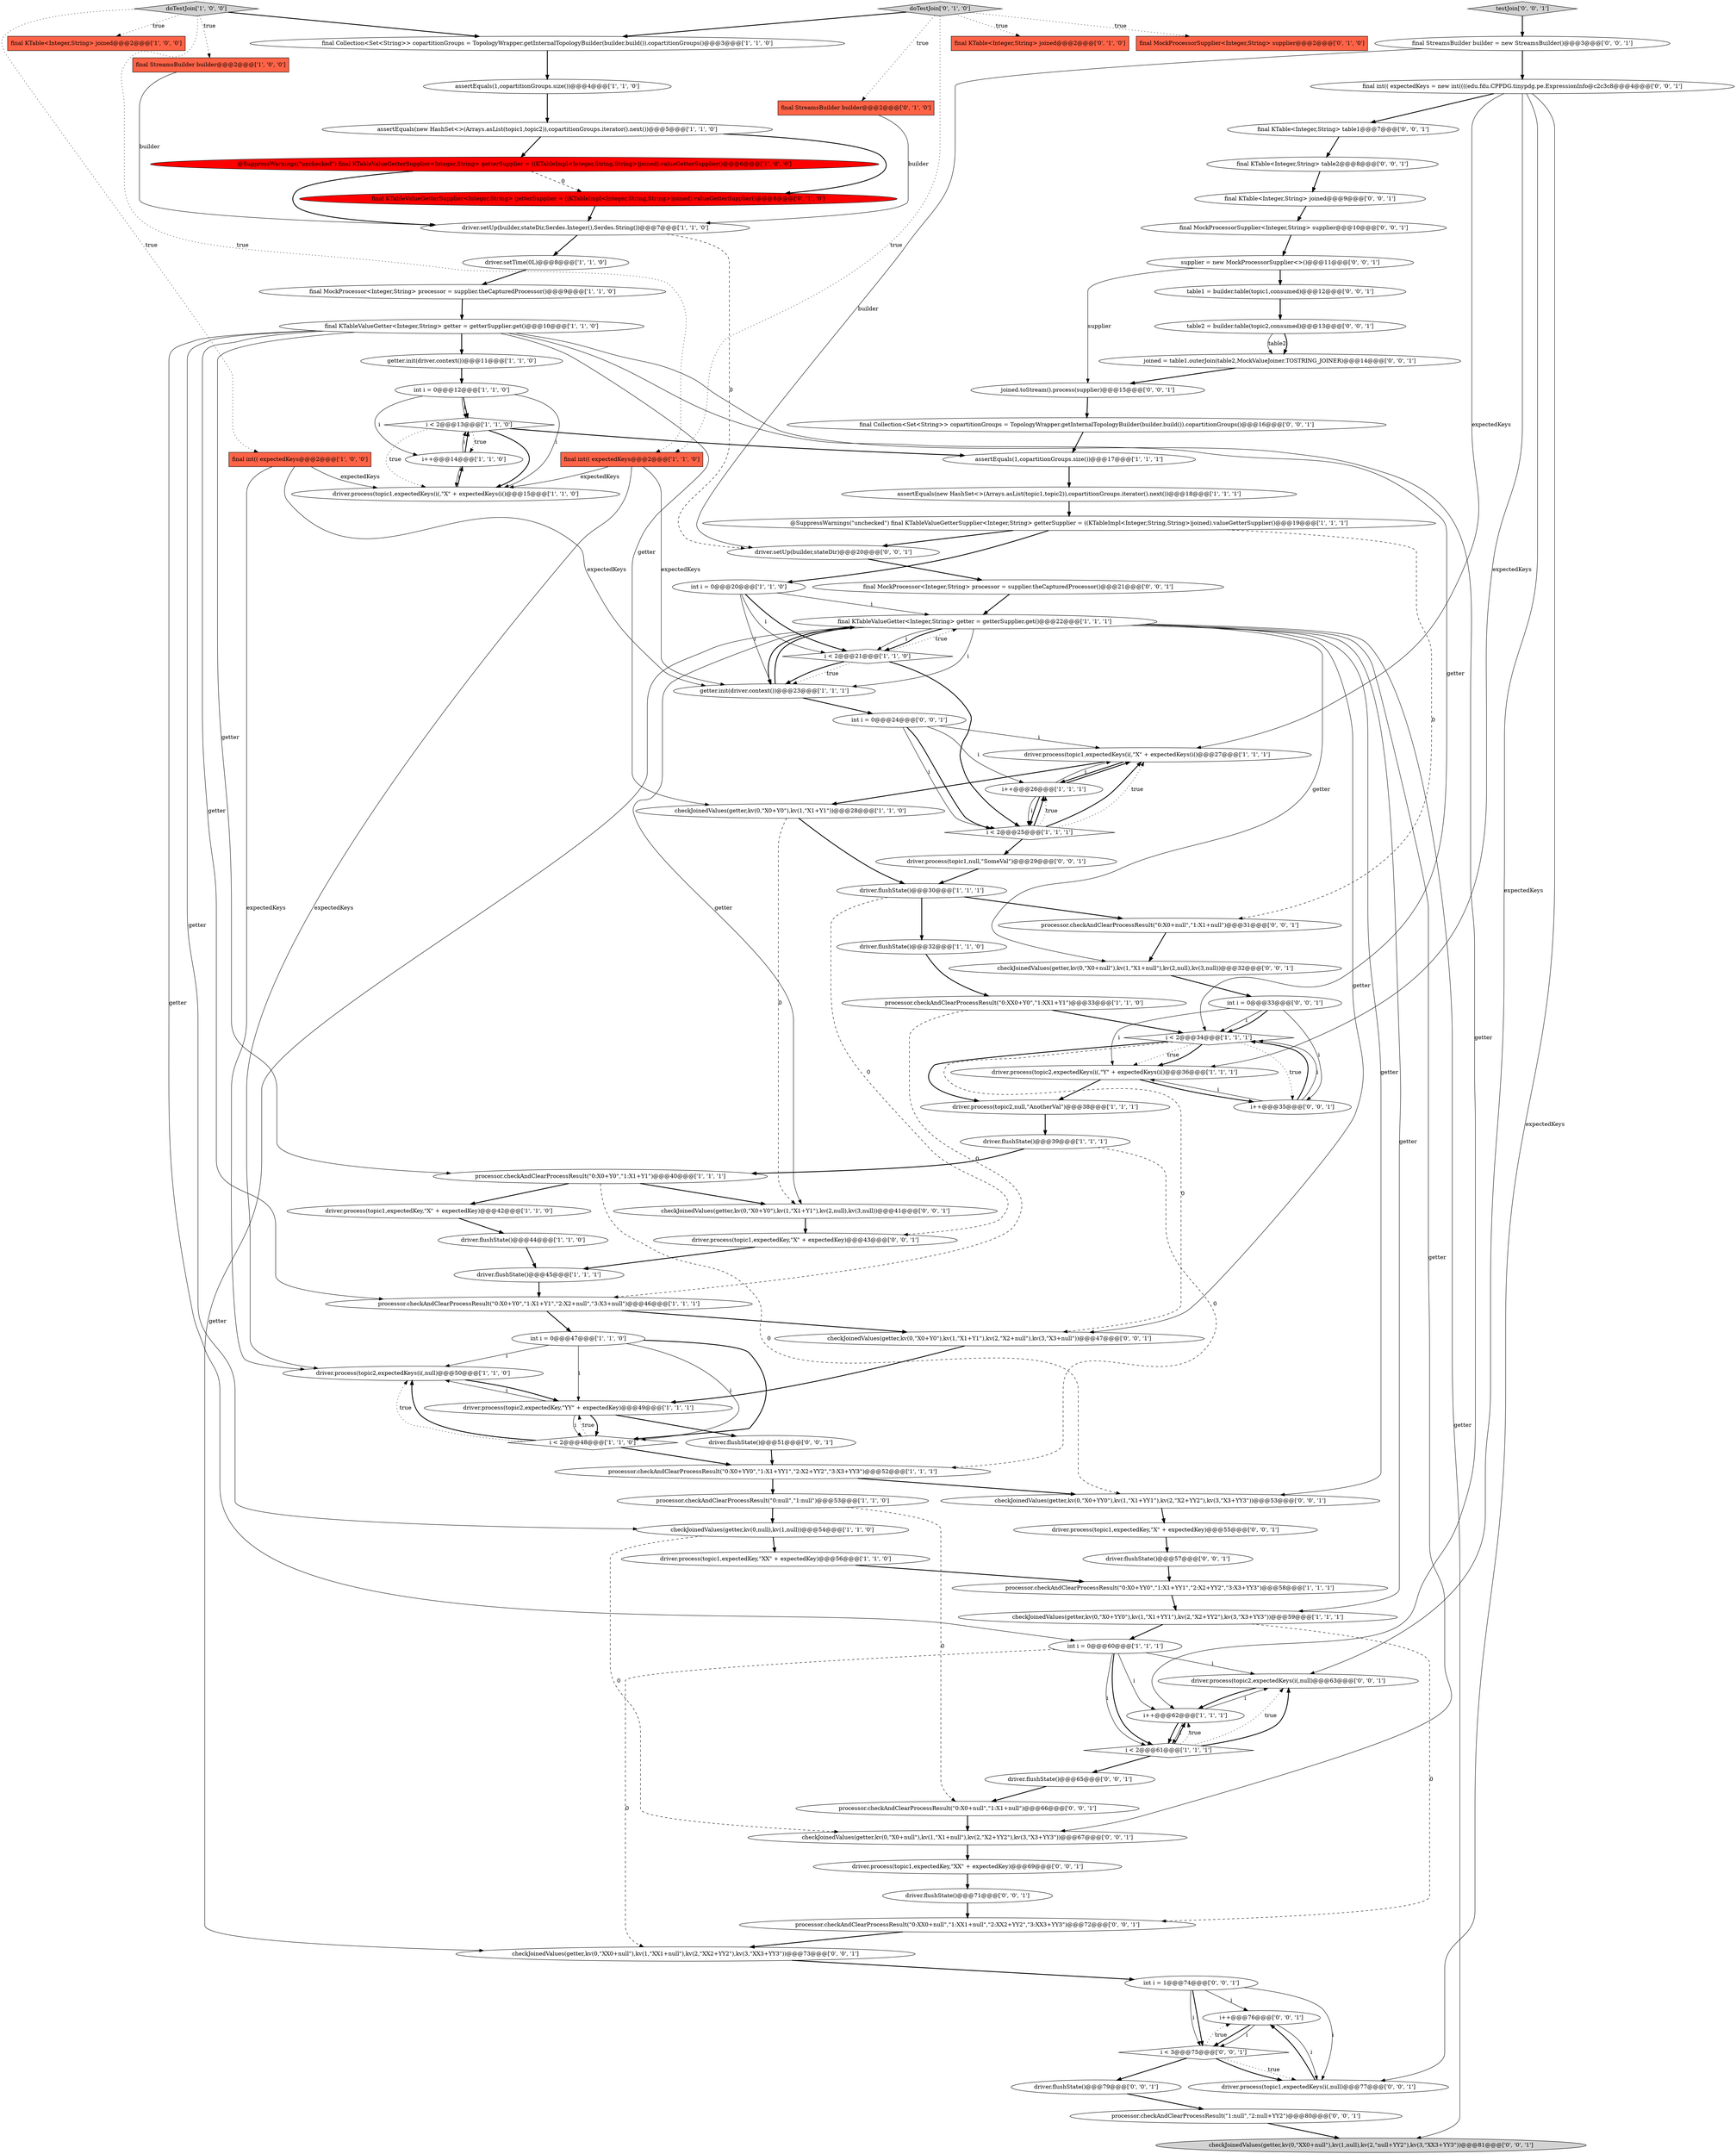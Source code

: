 digraph {
93 [style = filled, label = "checkJoinedValues(getter,kv(0,\"X0+Y0\"),kv(1,\"X1+Y1\"),kv(2,null),kv(3,null))@@@41@@@['0', '0', '1']", fillcolor = white, shape = ellipse image = "AAA0AAABBB3BBB"];
101 [style = filled, label = "processor.checkAndClearProcessResult(\"1:null\",\"2:null+YY2\")@@@80@@@['0', '0', '1']", fillcolor = white, shape = ellipse image = "AAA0AAABBB3BBB"];
80 [style = filled, label = "checkJoinedValues(getter,kv(0,\"XX0+null\"),kv(1,null),kv(2,\"null+YY2\"),kv(3,\"XX3+YY3\"))@@@81@@@['0', '0', '1']", fillcolor = lightgray, shape = ellipse image = "AAA0AAABBB3BBB"];
94 [style = filled, label = "final MockProcessorSupplier<Integer,String> supplier@@@10@@@['0', '0', '1']", fillcolor = white, shape = ellipse image = "AAA0AAABBB3BBB"];
58 [style = filled, label = "doTestJoin['0', '1', '0']", fillcolor = lightgray, shape = diamond image = "AAA0AAABBB2BBB"];
29 [style = filled, label = "i < 2@@@13@@@['1', '1', '0']", fillcolor = white, shape = diamond image = "AAA0AAABBB1BBB"];
97 [style = filled, label = "supplier = new MockProcessorSupplier<>()@@@11@@@['0', '0', '1']", fillcolor = white, shape = ellipse image = "AAA0AAABBB3BBB"];
11 [style = filled, label = "final int(( expectedKeys@@@2@@@['1', '0', '0']", fillcolor = tomato, shape = box image = "AAA0AAABBB1BBB"];
8 [style = filled, label = "driver.process(topic1,expectedKey,\"XX\" + expectedKey)@@@56@@@['1', '1', '0']", fillcolor = white, shape = ellipse image = "AAA0AAABBB1BBB"];
41 [style = filled, label = "checkJoinedValues(getter,kv(0,\"X0+YY0\"),kv(1,\"X1+YY1\"),kv(2,\"X2+YY2\"),kv(3,\"X3+YY3\"))@@@59@@@['1', '1', '1']", fillcolor = white, shape = ellipse image = "AAA0AAABBB1BBB"];
65 [style = filled, label = "int i = 0@@@33@@@['0', '0', '1']", fillcolor = white, shape = ellipse image = "AAA0AAABBB3BBB"];
7 [style = filled, label = "driver.flushState()@@@39@@@['1', '1', '1']", fillcolor = white, shape = ellipse image = "AAA0AAABBB1BBB"];
21 [style = filled, label = "driver.flushState()@@@44@@@['1', '1', '0']", fillcolor = white, shape = ellipse image = "AAA0AAABBB1BBB"];
32 [style = filled, label = "final Collection<Set<String>> copartitionGroups = TopologyWrapper.getInternalTopologyBuilder(builder.build()).copartitionGroups()@@@3@@@['1', '1', '0']", fillcolor = white, shape = ellipse image = "AAA0AAABBB1BBB"];
20 [style = filled, label = "processor.checkAndClearProcessResult(\"0:X0+Y0\",\"1:X1+Y1\")@@@40@@@['1', '1', '1']", fillcolor = white, shape = ellipse image = "AAA0AAABBB1BBB"];
85 [style = filled, label = "checkJoinedValues(getter,kv(0,\"XX0+null\"),kv(1,\"XX1+null\"),kv(2,\"XX2+YY2\"),kv(3,\"XX3+YY3\"))@@@73@@@['0', '0', '1']", fillcolor = white, shape = ellipse image = "AAA0AAABBB3BBB"];
14 [style = filled, label = "getter.init(driver.context())@@@23@@@['1', '1', '1']", fillcolor = white, shape = ellipse image = "AAA0AAABBB1BBB"];
74 [style = filled, label = "driver.setUp(builder,stateDir)@@@20@@@['0', '0', '1']", fillcolor = white, shape = ellipse image = "AAA0AAABBB3BBB"];
49 [style = filled, label = "assertEquals(1,copartitionGroups.size())@@@4@@@['1', '1', '0']", fillcolor = white, shape = ellipse image = "AAA0AAABBB1BBB"];
50 [style = filled, label = "driver.flushState()@@@45@@@['1', '1', '1']", fillcolor = white, shape = ellipse image = "AAA0AAABBB1BBB"];
81 [style = filled, label = "processor.checkAndClearProcessResult(\"0:XX0+null\",\"1:XX1+null\",\"2:XX2+YY2\",\"3:XX3+YY3\")@@@72@@@['0', '0', '1']", fillcolor = white, shape = ellipse image = "AAA0AAABBB3BBB"];
100 [style = filled, label = "driver.process(topic1,null,\"SomeVal\")@@@29@@@['0', '0', '1']", fillcolor = white, shape = ellipse image = "AAA0AAABBB3BBB"];
22 [style = filled, label = "processor.checkAndClearProcessResult(\"0:X0+YY0\",\"1:X1+YY1\",\"2:X2+YY2\",\"3:X3+YY3\")@@@58@@@['1', '1', '1']", fillcolor = white, shape = ellipse image = "AAA0AAABBB1BBB"];
36 [style = filled, label = "final int(( expectedKeys@@@2@@@['1', '1', '0']", fillcolor = tomato, shape = box image = "AAA0AAABBB1BBB"];
82 [style = filled, label = "processor.checkAndClearProcessResult(\"0:X0+null\",\"1:X1+null\")@@@31@@@['0', '0', '1']", fillcolor = white, shape = ellipse image = "AAA0AAABBB3BBB"];
79 [style = filled, label = "driver.process(topic1,expectedKey,\"XX\" + expectedKey)@@@69@@@['0', '0', '1']", fillcolor = white, shape = ellipse image = "AAA0AAABBB3BBB"];
89 [style = filled, label = "final Collection<Set<String>> copartitionGroups = TopologyWrapper.getInternalTopologyBuilder(builder.build()).copartitionGroups()@@@16@@@['0', '0', '1']", fillcolor = white, shape = ellipse image = "AAA0AAABBB3BBB"];
3 [style = filled, label = "assertEquals(new HashSet<>(Arrays.asList(topic1,topic2)),copartitionGroups.iterator().next())@@@18@@@['1', '1', '1']", fillcolor = white, shape = ellipse image = "AAA0AAABBB1BBB"];
6 [style = filled, label = "final KTableValueGetter<Integer,String> getter = getterSupplier.get()@@@10@@@['1', '1', '0']", fillcolor = white, shape = ellipse image = "AAA0AAABBB1BBB"];
5 [style = filled, label = "driver.process(topic2,expectedKeys(i(,null)@@@50@@@['1', '1', '0']", fillcolor = white, shape = ellipse image = "AAA0AAABBB1BBB"];
91 [style = filled, label = "driver.process(topic2,expectedKeys(i(,null)@@@63@@@['0', '0', '1']", fillcolor = white, shape = ellipse image = "AAA0AAABBB3BBB"];
15 [style = filled, label = "i < 2@@@34@@@['1', '1', '1']", fillcolor = white, shape = diamond image = "AAA0AAABBB1BBB"];
61 [style = filled, label = "final KTable<Integer,String> joined@@@9@@@['0', '0', '1']", fillcolor = white, shape = ellipse image = "AAA0AAABBB3BBB"];
43 [style = filled, label = "i++@@@62@@@['1', '1', '1']", fillcolor = white, shape = ellipse image = "AAA0AAABBB1BBB"];
4 [style = filled, label = "final StreamsBuilder builder@@@2@@@['1', '0', '0']", fillcolor = tomato, shape = box image = "AAA0AAABBB1BBB"];
45 [style = filled, label = "final KTableValueGetter<Integer,String> getter = getterSupplier.get()@@@22@@@['1', '1', '1']", fillcolor = white, shape = ellipse image = "AAA0AAABBB1BBB"];
44 [style = filled, label = "processor.checkAndClearProcessResult(\"0:null\",\"1:null\")@@@53@@@['1', '1', '0']", fillcolor = white, shape = ellipse image = "AAA0AAABBB1BBB"];
24 [style = filled, label = "assertEquals(1,copartitionGroups.size())@@@17@@@['1', '1', '1']", fillcolor = white, shape = ellipse image = "AAA0AAABBB1BBB"];
72 [style = filled, label = "int i = 0@@@24@@@['0', '0', '1']", fillcolor = white, shape = ellipse image = "AAA0AAABBB3BBB"];
33 [style = filled, label = "final KTable<Integer,String> joined@@@2@@@['1', '0', '0']", fillcolor = tomato, shape = box image = "AAA0AAABBB1BBB"];
76 [style = filled, label = "i++@@@76@@@['0', '0', '1']", fillcolor = white, shape = ellipse image = "AAA0AAABBB3BBB"];
86 [style = filled, label = "processor.checkAndClearProcessResult(\"0:X0+null\",\"1:X1+null\")@@@66@@@['0', '0', '1']", fillcolor = white, shape = ellipse image = "AAA0AAABBB3BBB"];
71 [style = filled, label = "final MockProcessor<Integer,String> processor = supplier.theCapturedProcessor()@@@21@@@['0', '0', '1']", fillcolor = white, shape = ellipse image = "AAA0AAABBB3BBB"];
26 [style = filled, label = "i < 2@@@48@@@['1', '1', '0']", fillcolor = white, shape = diamond image = "AAA0AAABBB1BBB"];
10 [style = filled, label = "int i = 0@@@60@@@['1', '1', '1']", fillcolor = white, shape = ellipse image = "AAA0AAABBB1BBB"];
35 [style = filled, label = "checkJoinedValues(getter,kv(0,null),kv(1,null))@@@54@@@['1', '1', '0']", fillcolor = white, shape = ellipse image = "AAA0AAABBB1BBB"];
95 [style = filled, label = "final int(( expectedKeys = new int((((edu.fdu.CPPDG.tinypdg.pe.ExpressionInfo@c2c3c8@@@4@@@['0', '0', '1']", fillcolor = white, shape = ellipse image = "AAA0AAABBB3BBB"];
52 [style = filled, label = "driver.setUp(builder,stateDir,Serdes.Integer(),Serdes.String())@@@7@@@['1', '1', '0']", fillcolor = white, shape = ellipse image = "AAA0AAABBB1BBB"];
51 [style = filled, label = "driver.process(topic1,expectedKey,\"X\" + expectedKey)@@@42@@@['1', '1', '0']", fillcolor = white, shape = ellipse image = "AAA0AAABBB1BBB"];
62 [style = filled, label = "driver.process(topic1,expectedKey,\"X\" + expectedKey)@@@43@@@['0', '0', '1']", fillcolor = white, shape = ellipse image = "AAA0AAABBB3BBB"];
96 [style = filled, label = "checkJoinedValues(getter,kv(0,\"X0+YY0\"),kv(1,\"X1+YY1\"),kv(2,\"X2+YY2\"),kv(3,\"X3+YY3\"))@@@53@@@['0', '0', '1']", fillcolor = white, shape = ellipse image = "AAA0AAABBB3BBB"];
92 [style = filled, label = "table2 = builder.table(topic2,consumed)@@@13@@@['0', '0', '1']", fillcolor = white, shape = ellipse image = "AAA0AAABBB3BBB"];
47 [style = filled, label = "driver.flushState()@@@30@@@['1', '1', '1']", fillcolor = white, shape = ellipse image = "AAA0AAABBB1BBB"];
78 [style = filled, label = "driver.flushState()@@@57@@@['0', '0', '1']", fillcolor = white, shape = ellipse image = "AAA0AAABBB3BBB"];
64 [style = filled, label = "driver.process(topic1,expectedKey,\"X\" + expectedKey)@@@55@@@['0', '0', '1']", fillcolor = white, shape = ellipse image = "AAA0AAABBB3BBB"];
17 [style = filled, label = "processor.checkAndClearProcessResult(\"0:XX0+Y0\",\"1:XX1+Y1\")@@@33@@@['1', '1', '0']", fillcolor = white, shape = ellipse image = "AAA0AAABBB1BBB"];
56 [style = filled, label = "final KTableValueGetterSupplier<Integer,String> getterSupplier = ((KTableImpl<Integer,String,String>)joined).valueGetterSupplier()@@@6@@@['0', '1', '0']", fillcolor = red, shape = ellipse image = "AAA1AAABBB2BBB"];
57 [style = filled, label = "final StreamsBuilder builder@@@2@@@['0', '1', '0']", fillcolor = tomato, shape = box image = "AAA0AAABBB2BBB"];
37 [style = filled, label = "int i = 0@@@47@@@['1', '1', '0']", fillcolor = white, shape = ellipse image = "AAA0AAABBB1BBB"];
84 [style = filled, label = "driver.flushState()@@@79@@@['0', '0', '1']", fillcolor = white, shape = ellipse image = "AAA0AAABBB3BBB"];
63 [style = filled, label = "driver.flushState()@@@51@@@['0', '0', '1']", fillcolor = white, shape = ellipse image = "AAA0AAABBB3BBB"];
2 [style = filled, label = "i < 2@@@61@@@['1', '1', '1']", fillcolor = white, shape = diamond image = "AAA0AAABBB1BBB"];
54 [style = filled, label = "final KTable<Integer,String> joined@@@2@@@['0', '1', '0']", fillcolor = tomato, shape = box image = "AAA0AAABBB2BBB"];
1 [style = filled, label = "i++@@@14@@@['1', '1', '0']", fillcolor = white, shape = ellipse image = "AAA0AAABBB1BBB"];
73 [style = filled, label = "driver.flushState()@@@65@@@['0', '0', '1']", fillcolor = white, shape = ellipse image = "AAA0AAABBB3BBB"];
48 [style = filled, label = "assertEquals(new HashSet<>(Arrays.asList(topic1,topic2)),copartitionGroups.iterator().next())@@@5@@@['1', '1', '0']", fillcolor = white, shape = ellipse image = "AAA0AAABBB1BBB"];
87 [style = filled, label = "checkJoinedValues(getter,kv(0,\"X0+null\"),kv(1,\"X1+null\"),kv(2,\"X2+YY2\"),kv(3,\"X3+YY3\"))@@@67@@@['0', '0', '1']", fillcolor = white, shape = ellipse image = "AAA0AAABBB3BBB"];
38 [style = filled, label = "checkJoinedValues(getter,kv(0,\"X0+Y0\"),kv(1,\"X1+Y1\"))@@@28@@@['1', '1', '0']", fillcolor = white, shape = ellipse image = "AAA0AAABBB1BBB"];
28 [style = filled, label = "int i = 0@@@20@@@['1', '1', '0']", fillcolor = white, shape = ellipse image = "AAA0AAABBB1BBB"];
83 [style = filled, label = "final KTable<Integer,String> table2@@@8@@@['0', '0', '1']", fillcolor = white, shape = ellipse image = "AAA0AAABBB3BBB"];
90 [style = filled, label = "int i = 1@@@74@@@['0', '0', '1']", fillcolor = white, shape = ellipse image = "AAA0AAABBB3BBB"];
75 [style = filled, label = "table1 = builder.table(topic1,consumed)@@@12@@@['0', '0', '1']", fillcolor = white, shape = ellipse image = "AAA0AAABBB3BBB"];
67 [style = filled, label = "checkJoinedValues(getter,kv(0,\"X0+null\"),kv(1,\"X1+null\"),kv(2,null),kv(3,null))@@@32@@@['0', '0', '1']", fillcolor = white, shape = ellipse image = "AAA0AAABBB3BBB"];
59 [style = filled, label = "final StreamsBuilder builder = new StreamsBuilder()@@@3@@@['0', '0', '1']", fillcolor = white, shape = ellipse image = "AAA0AAABBB3BBB"];
0 [style = filled, label = "processor.checkAndClearProcessResult(\"0:X0+YY0\",\"1:X1+YY1\",\"2:X2+YY2\",\"3:X3+YY3\")@@@52@@@['1', '1', '1']", fillcolor = white, shape = ellipse image = "AAA0AAABBB1BBB"];
98 [style = filled, label = "checkJoinedValues(getter,kv(0,\"X0+Y0\"),kv(1,\"X1+Y1\"),kv(2,\"X2+null\"),kv(3,\"X3+null\"))@@@47@@@['0', '0', '1']", fillcolor = white, shape = ellipse image = "AAA0AAABBB3BBB"];
66 [style = filled, label = "testJoin['0', '0', '1']", fillcolor = lightgray, shape = diamond image = "AAA0AAABBB3BBB"];
53 [style = filled, label = "processor.checkAndClearProcessResult(\"0:X0+Y0\",\"1:X1+Y1\",\"2:X2+null\",\"3:X3+null\")@@@46@@@['1', '1', '1']", fillcolor = white, shape = ellipse image = "AAA0AAABBB1BBB"];
40 [style = filled, label = "@SuppressWarnings(\"unchecked\") final KTableValueGetterSupplier<Integer,String> getterSupplier = ((KTableImpl<Integer,String,String>)joined).valueGetterSupplier()@@@6@@@['1', '0', '0']", fillcolor = red, shape = ellipse image = "AAA1AAABBB1BBB"];
9 [style = filled, label = "i < 2@@@25@@@['1', '1', '1']", fillcolor = white, shape = diamond image = "AAA0AAABBB1BBB"];
34 [style = filled, label = "i < 2@@@21@@@['1', '1', '0']", fillcolor = white, shape = diamond image = "AAA0AAABBB1BBB"];
31 [style = filled, label = "int i = 0@@@12@@@['1', '1', '0']", fillcolor = white, shape = ellipse image = "AAA0AAABBB1BBB"];
46 [style = filled, label = "driver.process(topic1,expectedKeys(i(,\"X\" + expectedKeys(i()@@@27@@@['1', '1', '1']", fillcolor = white, shape = ellipse image = "AAA0AAABBB1BBB"];
13 [style = filled, label = "@SuppressWarnings(\"unchecked\") final KTableValueGetterSupplier<Integer,String> getterSupplier = ((KTableImpl<Integer,String,String>)joined).valueGetterSupplier()@@@19@@@['1', '1', '1']", fillcolor = white, shape = ellipse image = "AAA0AAABBB1BBB"];
39 [style = filled, label = "driver.process(topic2,expectedKeys(i(,\"Y\" + expectedKeys(i()@@@36@@@['1', '1', '1']", fillcolor = white, shape = ellipse image = "AAA0AAABBB1BBB"];
99 [style = filled, label = "driver.flushState()@@@71@@@['0', '0', '1']", fillcolor = white, shape = ellipse image = "AAA0AAABBB3BBB"];
27 [style = filled, label = "driver.process(topic2,expectedKey,\"YY\" + expectedKey)@@@49@@@['1', '1', '1']", fillcolor = white, shape = ellipse image = "AAA0AAABBB1BBB"];
70 [style = filled, label = "driver.process(topic1,expectedKeys(i(,null)@@@77@@@['0', '0', '1']", fillcolor = white, shape = ellipse image = "AAA0AAABBB3BBB"];
69 [style = filled, label = "i++@@@35@@@['0', '0', '1']", fillcolor = white, shape = ellipse image = "AAA0AAABBB3BBB"];
55 [style = filled, label = "final MockProcessorSupplier<Integer,String> supplier@@@2@@@['0', '1', '0']", fillcolor = tomato, shape = box image = "AAA0AAABBB2BBB"];
23 [style = filled, label = "driver.setTime(0L)@@@8@@@['1', '1', '0']", fillcolor = white, shape = ellipse image = "AAA0AAABBB1BBB"];
68 [style = filled, label = "final KTable<Integer,String> table1@@@7@@@['0', '0', '1']", fillcolor = white, shape = ellipse image = "AAA0AAABBB3BBB"];
77 [style = filled, label = "joined.toStream().process(supplier)@@@15@@@['0', '0', '1']", fillcolor = white, shape = ellipse image = "AAA0AAABBB3BBB"];
42 [style = filled, label = "doTestJoin['1', '0', '0']", fillcolor = lightgray, shape = diamond image = "AAA0AAABBB1BBB"];
30 [style = filled, label = "driver.process(topic1,expectedKeys(i(,\"X\" + expectedKeys(i()@@@15@@@['1', '1', '0']", fillcolor = white, shape = ellipse image = "AAA0AAABBB1BBB"];
88 [style = filled, label = "joined = table1.outerJoin(table2,MockValueJoiner.TOSTRING_JOINER)@@@14@@@['0', '0', '1']", fillcolor = white, shape = ellipse image = "AAA0AAABBB3BBB"];
18 [style = filled, label = "driver.process(topic2,null,\"AnotherVal\")@@@38@@@['1', '1', '1']", fillcolor = white, shape = ellipse image = "AAA0AAABBB1BBB"];
12 [style = filled, label = "i++@@@26@@@['1', '1', '1']", fillcolor = white, shape = ellipse image = "AAA0AAABBB1BBB"];
25 [style = filled, label = "getter.init(driver.context())@@@11@@@['1', '1', '0']", fillcolor = white, shape = ellipse image = "AAA0AAABBB1BBB"];
60 [style = filled, label = "i < 3@@@75@@@['0', '0', '1']", fillcolor = white, shape = diamond image = "AAA0AAABBB3BBB"];
19 [style = filled, label = "final MockProcessor<Integer,String> processor = supplier.theCapturedProcessor()@@@9@@@['1', '1', '0']", fillcolor = white, shape = ellipse image = "AAA0AAABBB1BBB"];
16 [style = filled, label = "driver.flushState()@@@32@@@['1', '1', '0']", fillcolor = white, shape = ellipse image = "AAA0AAABBB1BBB"];
77->89 [style = bold, label=""];
9->12 [style = dotted, label="true"];
20->96 [style = dashed, label="0"];
56->52 [style = bold, label=""];
34->9 [style = bold, label=""];
72->12 [style = solid, label="i"];
39->69 [style = bold, label=""];
91->43 [style = bold, label=""];
84->101 [style = bold, label=""];
34->45 [style = dotted, label="true"];
29->30 [style = bold, label=""];
90->76 [style = solid, label="i"];
0->96 [style = bold, label=""];
58->32 [style = bold, label=""];
95->70 [style = solid, label="expectedKeys"];
43->91 [style = solid, label="i"];
44->35 [style = bold, label=""];
38->93 [style = dashed, label="0"];
45->87 [style = solid, label="getter"];
90->70 [style = solid, label="i"];
1->30 [style = solid, label="i"];
83->61 [style = bold, label=""];
49->48 [style = bold, label=""];
69->15 [style = bold, label=""];
88->77 [style = bold, label=""];
13->82 [style = dashed, label="0"];
7->0 [style = dashed, label="0"];
12->9 [style = bold, label=""];
65->15 [style = solid, label="i"];
25->31 [style = bold, label=""];
39->18 [style = bold, label=""];
9->100 [style = bold, label=""];
10->91 [style = solid, label="i"];
82->67 [style = bold, label=""];
27->5 [style = solid, label="i"];
76->60 [style = bold, label=""];
17->53 [style = dashed, label="0"];
100->47 [style = bold, label=""];
37->5 [style = solid, label="i"];
95->46 [style = solid, label="expectedKeys"];
12->46 [style = solid, label="i"];
35->8 [style = bold, label=""];
60->70 [style = dotted, label="true"];
92->88 [style = solid, label="table2"];
42->33 [style = dotted, label="true"];
6->38 [style = solid, label="getter"];
11->14 [style = solid, label="expectedKeys"];
34->14 [style = dotted, label="true"];
21->50 [style = bold, label=""];
27->26 [style = solid, label="i"];
45->80 [style = solid, label="getter"];
2->91 [style = dotted, label="true"];
36->5 [style = solid, label="expectedKeys"];
46->38 [style = bold, label=""];
52->23 [style = bold, label=""];
10->85 [style = dashed, label="0"];
37->26 [style = bold, label=""];
40->52 [style = bold, label=""];
53->98 [style = bold, label=""];
58->54 [style = dotted, label="true"];
31->1 [style = solid, label="i"];
32->49 [style = bold, label=""];
94->97 [style = bold, label=""];
71->45 [style = bold, label=""];
51->21 [style = bold, label=""];
85->90 [style = bold, label=""];
72->9 [style = solid, label="i"];
22->41 [style = bold, label=""];
60->70 [style = bold, label=""];
42->36 [style = dotted, label="true"];
90->60 [style = bold, label=""];
31->29 [style = bold, label=""];
11->30 [style = solid, label="expectedKeys"];
15->69 [style = dotted, label="true"];
68->83 [style = bold, label=""];
37->27 [style = solid, label="i"];
11->5 [style = solid, label="expectedKeys"];
20->93 [style = bold, label=""];
16->17 [style = bold, label=""];
57->52 [style = solid, label="builder"];
45->41 [style = solid, label="getter"];
19->6 [style = bold, label=""];
2->73 [style = bold, label=""];
10->43 [style = solid, label="i"];
8->22 [style = bold, label=""];
15->98 [style = dashed, label="0"];
60->76 [style = dotted, label="true"];
26->0 [style = bold, label=""];
45->14 [style = bold, label=""];
61->94 [style = bold, label=""];
47->82 [style = bold, label=""];
99->81 [style = bold, label=""];
17->15 [style = bold, label=""];
38->47 [style = bold, label=""];
42->32 [style = bold, label=""];
10->2 [style = bold, label=""];
0->44 [style = bold, label=""];
34->14 [style = bold, label=""];
76->60 [style = solid, label="i"];
87->79 [style = bold, label=""];
79->99 [style = bold, label=""];
18->7 [style = bold, label=""];
6->43 [style = solid, label="getter"];
58->55 [style = dotted, label="true"];
6->20 [style = solid, label="getter"];
24->3 [style = bold, label=""];
47->16 [style = bold, label=""];
4->52 [style = solid, label="builder"];
72->9 [style = bold, label=""];
2->43 [style = bold, label=""];
65->15 [style = bold, label=""];
27->26 [style = bold, label=""];
59->74 [style = solid, label="builder"];
29->1 [style = dotted, label="true"];
1->29 [style = solid, label="i"];
41->81 [style = dashed, label="0"];
72->46 [style = solid, label="i"];
35->87 [style = dashed, label="0"];
95->39 [style = solid, label="expectedKeys"];
65->69 [style = solid, label="i"];
26->27 [style = dotted, label="true"];
63->0 [style = bold, label=""];
10->2 [style = solid, label="i"];
9->46 [style = bold, label=""];
45->85 [style = solid, label="getter"];
37->26 [style = solid, label="i"];
13->74 [style = bold, label=""];
43->2 [style = bold, label=""];
60->84 [style = bold, label=""];
101->80 [style = bold, label=""];
70->76 [style = bold, label=""];
7->20 [style = bold, label=""];
41->10 [style = bold, label=""];
2->91 [style = bold, label=""];
95->91 [style = solid, label="expectedKeys"];
45->14 [style = solid, label="i"];
42->11 [style = dotted, label="true"];
45->98 [style = solid, label="getter"];
45->96 [style = solid, label="getter"];
53->37 [style = bold, label=""];
12->46 [style = bold, label=""];
90->60 [style = solid, label="i"];
23->19 [style = bold, label=""];
36->30 [style = solid, label="expectedKeys"];
9->46 [style = dotted, label="true"];
64->78 [style = bold, label=""];
20->51 [style = bold, label=""];
36->14 [style = solid, label="expectedKeys"];
96->64 [style = bold, label=""];
47->62 [style = dashed, label="0"];
98->27 [style = bold, label=""];
9->12 [style = bold, label=""];
59->95 [style = bold, label=""];
1->29 [style = bold, label=""];
45->93 [style = solid, label="getter"];
6->35 [style = solid, label="getter"];
52->74 [style = dashed, label="0"];
28->14 [style = solid, label="i"];
12->9 [style = solid, label="i"];
93->62 [style = bold, label=""];
48->56 [style = bold, label=""];
30->1 [style = bold, label=""];
89->24 [style = bold, label=""];
46->12 [style = bold, label=""];
28->34 [style = bold, label=""];
81->85 [style = bold, label=""];
15->39 [style = dotted, label="true"];
26->5 [style = bold, label=""];
58->57 [style = dotted, label="true"];
97->77 [style = solid, label="supplier"];
74->71 [style = bold, label=""];
2->43 [style = dotted, label="true"];
58->36 [style = dotted, label="true"];
42->4 [style = dotted, label="true"];
92->88 [style = bold, label=""];
6->15 [style = solid, label="getter"];
40->56 [style = dashed, label="0"];
27->63 [style = bold, label=""];
14->45 [style = bold, label=""];
67->65 [style = bold, label=""];
15->18 [style = bold, label=""];
44->86 [style = dashed, label="0"];
31->29 [style = solid, label="i"];
48->40 [style = bold, label=""];
45->67 [style = solid, label="getter"];
86->87 [style = bold, label=""];
6->10 [style = solid, label="getter"];
28->34 [style = solid, label="i"];
43->2 [style = solid, label="i"];
73->86 [style = bold, label=""];
14->72 [style = bold, label=""];
95->68 [style = bold, label=""];
28->45 [style = solid, label="i"];
31->30 [style = solid, label="i"];
97->75 [style = bold, label=""];
15->39 [style = bold, label=""];
6->53 [style = solid, label="getter"];
69->39 [style = solid, label="i"];
29->30 [style = dotted, label="true"];
3->13 [style = bold, label=""];
45->34 [style = solid, label="i"];
62->50 [style = bold, label=""];
76->70 [style = solid, label="i"];
5->27 [style = bold, label=""];
29->24 [style = bold, label=""];
75->92 [style = bold, label=""];
69->15 [style = solid, label="i"];
66->59 [style = bold, label=""];
78->22 [style = bold, label=""];
26->5 [style = dotted, label="true"];
45->34 [style = bold, label=""];
50->53 [style = bold, label=""];
65->39 [style = solid, label="i"];
6->25 [style = bold, label=""];
13->28 [style = bold, label=""];
}
